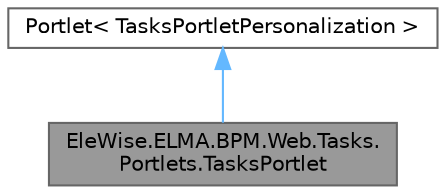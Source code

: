 digraph "EleWise.ELMA.BPM.Web.Tasks.Portlets.TasksPortlet"
{
 // LATEX_PDF_SIZE
  bgcolor="transparent";
  edge [fontname=Helvetica,fontsize=10,labelfontname=Helvetica,labelfontsize=10];
  node [fontname=Helvetica,fontsize=10,shape=box,height=0.2,width=0.4];
  Node1 [id="Node000001",label="EleWise.ELMA.BPM.Web.Tasks.\lPortlets.TasksPortlet",height=0.2,width=0.4,color="gray40", fillcolor="grey60", style="filled", fontcolor="black",tooltip="Портлет \"Задачи\"."];
  Node2 -> Node1 [id="edge1_Node000001_Node000002",dir="back",color="steelblue1",style="solid",tooltip=" "];
  Node2 [id="Node000002",label="Portlet\< TasksPortletPersonalization \>",height=0.2,width=0.4,color="gray40", fillcolor="white", style="filled",tooltip=" "];
}
